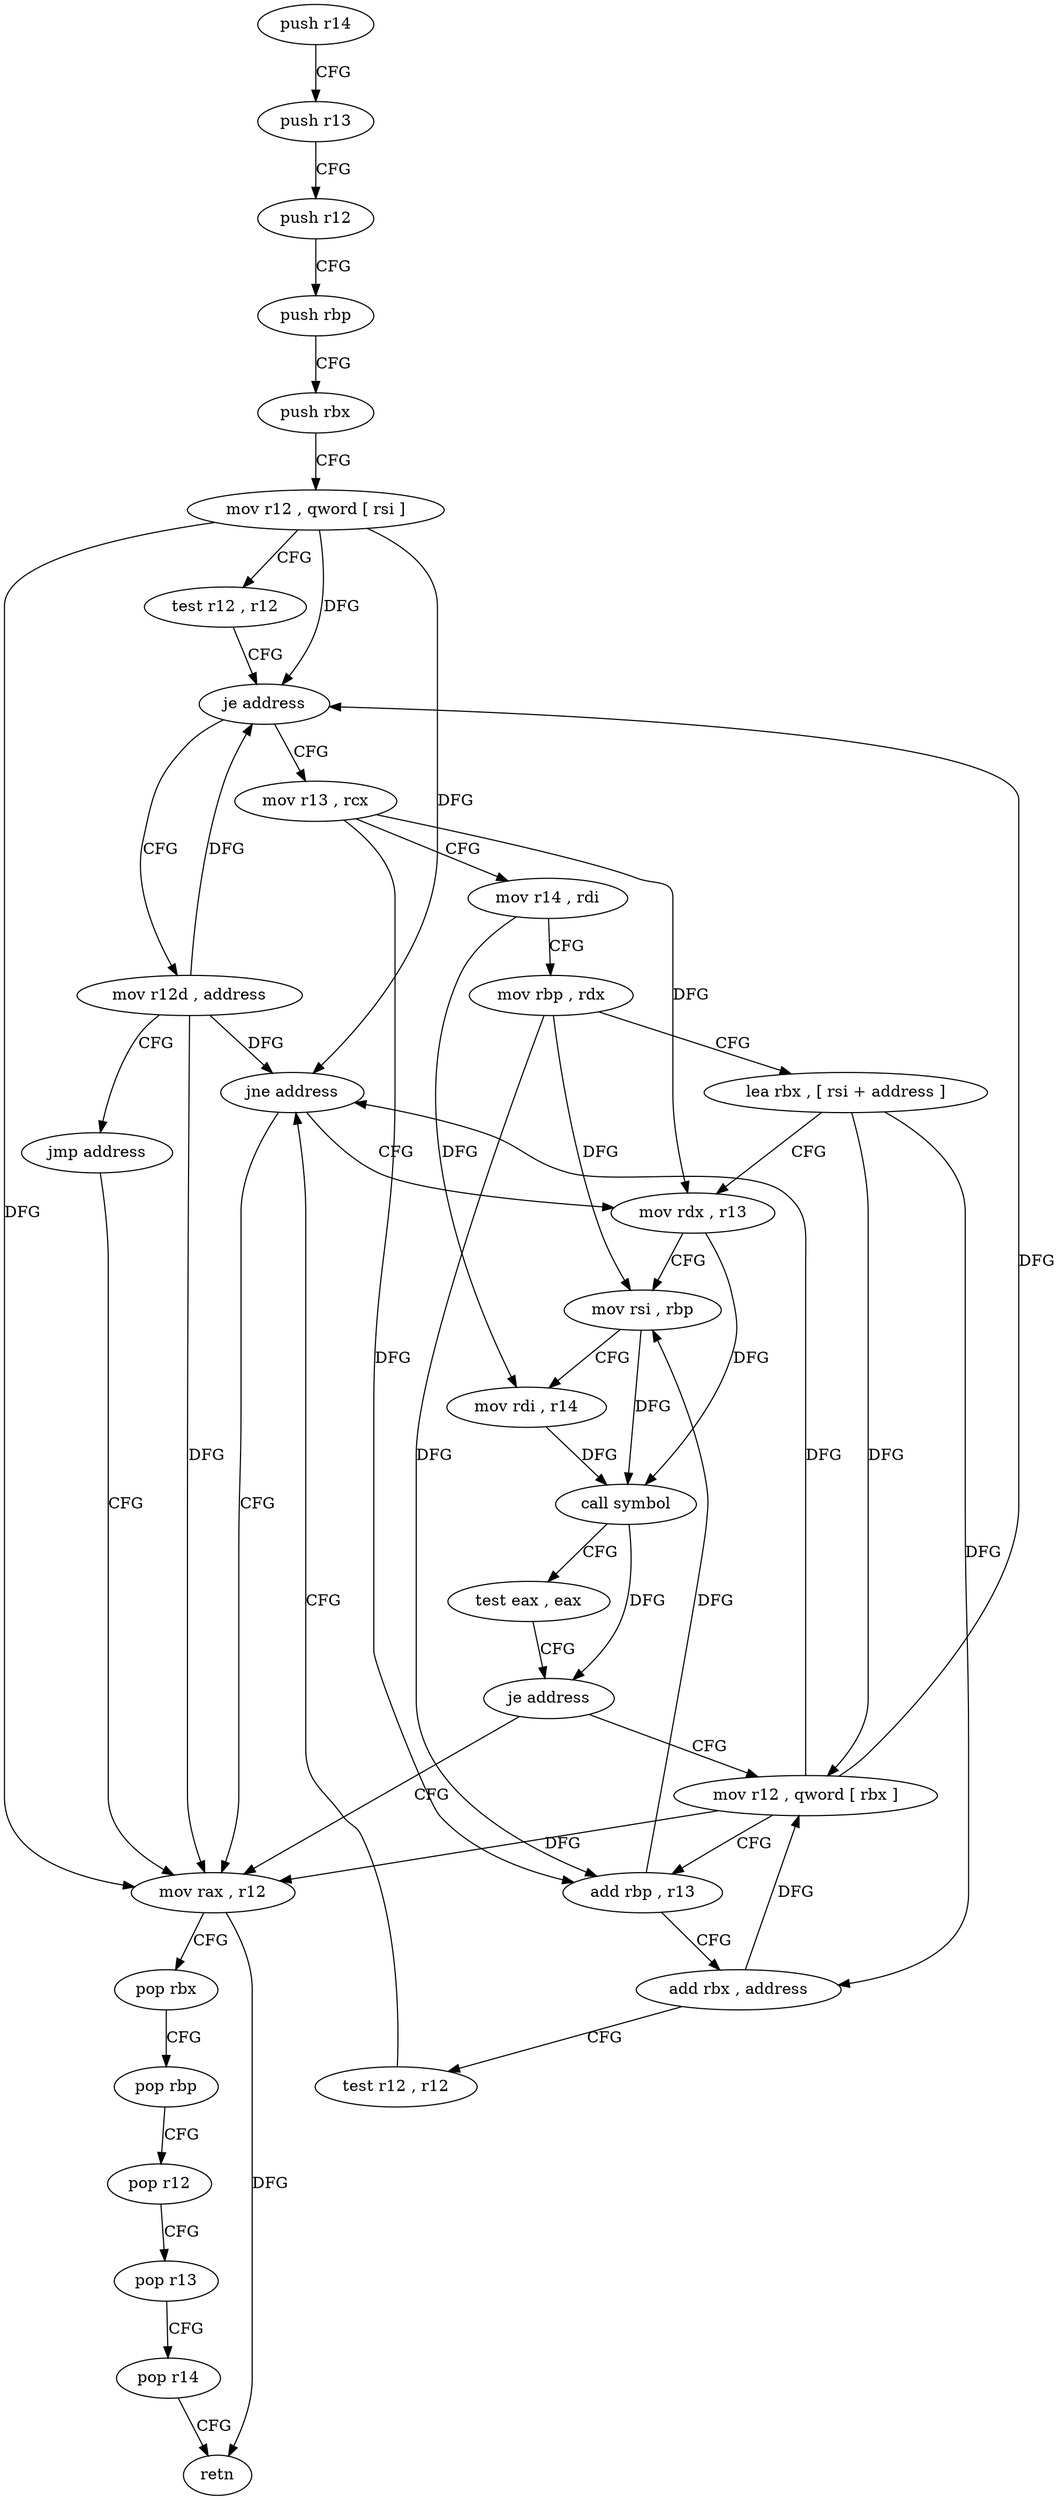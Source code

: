 digraph "func" {
"4397294" [label = "push r14" ]
"4397296" [label = "push r13" ]
"4397298" [label = "push r12" ]
"4397300" [label = "push rbp" ]
"4397301" [label = "push rbx" ]
"4397302" [label = "mov r12 , qword [ rsi ]" ]
"4397305" [label = "test r12 , r12" ]
"4397308" [label = "je address" ]
"4397368" [label = "mov r12d , address" ]
"4397310" [label = "mov r13 , rcx" ]
"4397374" [label = "jmp address" ]
"4397356" [label = "mov rax , r12" ]
"4397313" [label = "mov r14 , rdi" ]
"4397316" [label = "mov rbp , rdx" ]
"4397319" [label = "lea rbx , [ rsi + address ]" ]
"4397323" [label = "mov rdx , r13" ]
"4397359" [label = "pop rbx" ]
"4397360" [label = "pop rbp" ]
"4397361" [label = "pop r12" ]
"4397363" [label = "pop r13" ]
"4397365" [label = "pop r14" ]
"4397367" [label = "retn" ]
"4397341" [label = "mov r12 , qword [ rbx ]" ]
"4397344" [label = "add rbp , r13" ]
"4397347" [label = "add rbx , address" ]
"4397351" [label = "test r12 , r12" ]
"4397354" [label = "jne address" ]
"4397326" [label = "mov rsi , rbp" ]
"4397329" [label = "mov rdi , r14" ]
"4397332" [label = "call symbol" ]
"4397337" [label = "test eax , eax" ]
"4397339" [label = "je address" ]
"4397294" -> "4397296" [ label = "CFG" ]
"4397296" -> "4397298" [ label = "CFG" ]
"4397298" -> "4397300" [ label = "CFG" ]
"4397300" -> "4397301" [ label = "CFG" ]
"4397301" -> "4397302" [ label = "CFG" ]
"4397302" -> "4397305" [ label = "CFG" ]
"4397302" -> "4397308" [ label = "DFG" ]
"4397302" -> "4397356" [ label = "DFG" ]
"4397302" -> "4397354" [ label = "DFG" ]
"4397305" -> "4397308" [ label = "CFG" ]
"4397308" -> "4397368" [ label = "CFG" ]
"4397308" -> "4397310" [ label = "CFG" ]
"4397368" -> "4397374" [ label = "CFG" ]
"4397368" -> "4397308" [ label = "DFG" ]
"4397368" -> "4397356" [ label = "DFG" ]
"4397368" -> "4397354" [ label = "DFG" ]
"4397310" -> "4397313" [ label = "CFG" ]
"4397310" -> "4397323" [ label = "DFG" ]
"4397310" -> "4397344" [ label = "DFG" ]
"4397374" -> "4397356" [ label = "CFG" ]
"4397356" -> "4397359" [ label = "CFG" ]
"4397356" -> "4397367" [ label = "DFG" ]
"4397313" -> "4397316" [ label = "CFG" ]
"4397313" -> "4397329" [ label = "DFG" ]
"4397316" -> "4397319" [ label = "CFG" ]
"4397316" -> "4397326" [ label = "DFG" ]
"4397316" -> "4397344" [ label = "DFG" ]
"4397319" -> "4397323" [ label = "CFG" ]
"4397319" -> "4397341" [ label = "DFG" ]
"4397319" -> "4397347" [ label = "DFG" ]
"4397323" -> "4397326" [ label = "CFG" ]
"4397323" -> "4397332" [ label = "DFG" ]
"4397359" -> "4397360" [ label = "CFG" ]
"4397360" -> "4397361" [ label = "CFG" ]
"4397361" -> "4397363" [ label = "CFG" ]
"4397363" -> "4397365" [ label = "CFG" ]
"4397365" -> "4397367" [ label = "CFG" ]
"4397341" -> "4397344" [ label = "CFG" ]
"4397341" -> "4397308" [ label = "DFG" ]
"4397341" -> "4397356" [ label = "DFG" ]
"4397341" -> "4397354" [ label = "DFG" ]
"4397344" -> "4397347" [ label = "CFG" ]
"4397344" -> "4397326" [ label = "DFG" ]
"4397347" -> "4397351" [ label = "CFG" ]
"4397347" -> "4397341" [ label = "DFG" ]
"4397351" -> "4397354" [ label = "CFG" ]
"4397354" -> "4397323" [ label = "CFG" ]
"4397354" -> "4397356" [ label = "CFG" ]
"4397326" -> "4397329" [ label = "CFG" ]
"4397326" -> "4397332" [ label = "DFG" ]
"4397329" -> "4397332" [ label = "DFG" ]
"4397332" -> "4397337" [ label = "CFG" ]
"4397332" -> "4397339" [ label = "DFG" ]
"4397337" -> "4397339" [ label = "CFG" ]
"4397339" -> "4397356" [ label = "CFG" ]
"4397339" -> "4397341" [ label = "CFG" ]
}

